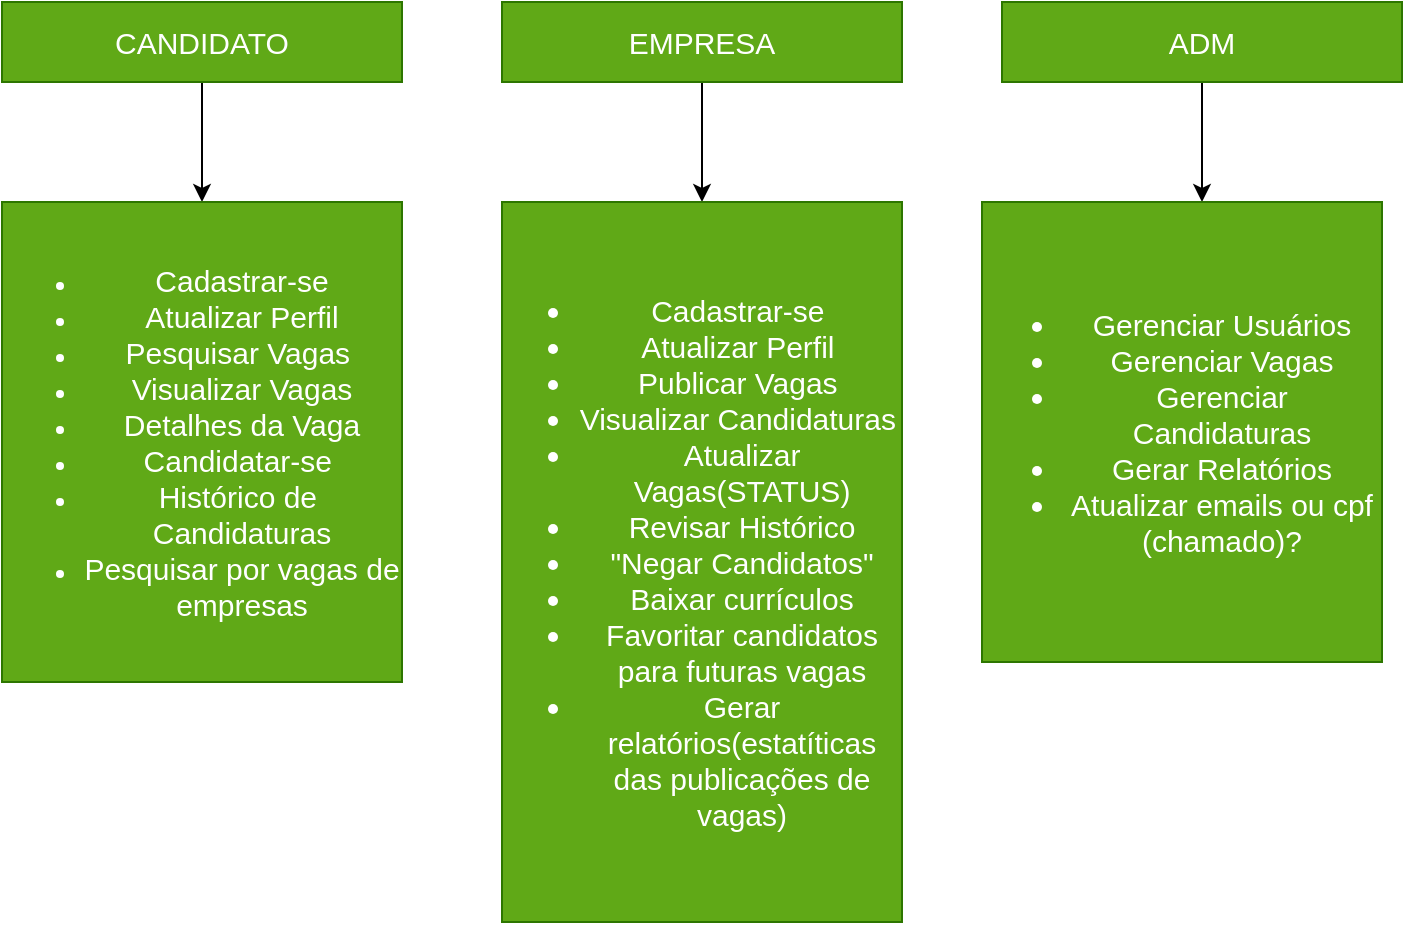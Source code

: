 <mxfile>
    <diagram id="9yviPP4A8XzfeQcpLb3o" name="Page-1">
        <mxGraphModel dx="1036" dy="854" grid="1" gridSize="10" guides="1" tooltips="1" connect="1" arrows="1" fold="1" page="1" pageScale="1" pageWidth="850" pageHeight="1100" math="0" shadow="0">
            <root>
                <mxCell id="0"/>
                <mxCell id="1" parent="0"/>
                <mxCell id="3" style="edgeStyle=none;html=1;fontSize=15;" edge="1" parent="1" source="2">
                    <mxGeometry relative="1" as="geometry">
                        <mxPoint x="120" y="120" as="targetPoint"/>
                    </mxGeometry>
                </mxCell>
                <mxCell id="2" value="&lt;font style=&quot;font-size: 15px;&quot;&gt;CANDIDATO&lt;/font&gt;" style="whiteSpace=wrap;html=1;fillColor=#60a917;fontColor=#ffffff;strokeColor=#2D7600;" vertex="1" parent="1">
                    <mxGeometry x="20" y="20" width="200" height="40" as="geometry"/>
                </mxCell>
                <mxCell id="4" value="&lt;ul&gt;&lt;li&gt;&lt;font style=&quot;font-size: 15px;&quot;&gt;Cadastrar-se &lt;/font&gt;&lt;/li&gt;&lt;li&gt;&lt;font style=&quot;font-size: 15px;&quot;&gt;Atualizar Perfil &lt;/font&gt;&lt;/li&gt;&lt;li&gt;&lt;font style=&quot;font-size: 15px;&quot;&gt;Pesquisar Vagas&amp;nbsp; &lt;/font&gt;&lt;/li&gt;&lt;li&gt;&lt;font style=&quot;font-size: 15px;&quot;&gt;Visualizar Vagas&lt;/font&gt;&lt;/li&gt;&lt;li&gt;&lt;span style=&quot;font-size: 15px; background-color: initial;&quot;&gt;Detalhes da Vaga&lt;/span&gt;&lt;/li&gt;&lt;li&gt;&lt;span style=&quot;font-size: 15px; background-color: initial;&quot;&gt;Candidatar-se&amp;nbsp;&lt;/span&gt;&lt;/li&gt;&lt;li&gt;&lt;font style=&quot;font-size: 15px;&quot;&gt;Histórico de&amp;nbsp; Candidaturas&lt;/font&gt;&lt;/li&gt;&lt;li&gt;&lt;span style=&quot;font-size: 15px;&quot;&gt;Pesquisar por vagas de empresas&lt;/span&gt;&lt;/li&gt;&lt;/ul&gt;" style="whiteSpace=wrap;html=1;fillColor=#60a917;fontColor=#ffffff;strokeColor=#2D7600;" vertex="1" parent="1">
                    <mxGeometry x="20" y="120" width="200" height="240" as="geometry"/>
                </mxCell>
                <mxCell id="6" style="edgeStyle=none;html=1;fontSize=15;" edge="1" parent="1" source="5">
                    <mxGeometry relative="1" as="geometry">
                        <mxPoint x="370" y="120" as="targetPoint"/>
                    </mxGeometry>
                </mxCell>
                <mxCell id="5" value="&lt;span style=&quot;font-size: 15px;&quot;&gt;EMPRESA&lt;/span&gt;" style="whiteSpace=wrap;html=1;fillColor=#60a917;fontColor=#ffffff;strokeColor=#2D7600;" vertex="1" parent="1">
                    <mxGeometry x="270" y="20" width="200" height="40" as="geometry"/>
                </mxCell>
                <mxCell id="7" value="&lt;ul style=&quot;font-size: 15px;&quot;&gt;&lt;li&gt;&lt;font style=&quot;font-size: 15px;&quot;&gt;Cadastrar-se&amp;nbsp;&lt;/font&gt;&lt;/li&gt;&lt;li&gt;&lt;font style=&quot;font-size: 15px;&quot;&gt;Atualizar Perfil&amp;nbsp;&lt;/font&gt;&lt;/li&gt;&lt;li&gt;&lt;font style=&quot;font-size: 15px;&quot;&gt;Publicar Vagas&amp;nbsp;&lt;/font&gt;&lt;/li&gt;&lt;li&gt;&lt;font style=&quot;font-size: 15px;&quot;&gt;Visualizar&amp;nbsp;&lt;/font&gt;Candidaturas&amp;nbsp;&lt;/li&gt;&lt;li&gt;Atualizar Vagas(STATUS)&lt;/li&gt;&lt;li&gt;Revisar Histórico&lt;/li&gt;&lt;li&gt;&quot;Negar Candidatos&quot;&lt;/li&gt;&lt;li&gt;Baixar currículos&lt;/li&gt;&lt;li&gt;Favoritar candidatos para futuras vagas&lt;/li&gt;&lt;li&gt;Gerar relatórios(estatíticas das publicações de vagas)&lt;/li&gt;&lt;/ul&gt;" style="whiteSpace=wrap;html=1;fillColor=#60a917;fontColor=#ffffff;strokeColor=#2D7600;" vertex="1" parent="1">
                    <mxGeometry x="270" y="120" width="200" height="360" as="geometry"/>
                </mxCell>
                <mxCell id="9" style="edgeStyle=none;html=1;fontSize=15;" edge="1" parent="1" source="8">
                    <mxGeometry relative="1" as="geometry">
                        <mxPoint x="620.0" y="120.0" as="targetPoint"/>
                    </mxGeometry>
                </mxCell>
                <mxCell id="8" value="&lt;span style=&quot;font-size: 15px;&quot;&gt;ADM&lt;/span&gt;" style="whiteSpace=wrap;html=1;fillColor=#60a917;fontColor=#ffffff;strokeColor=#2D7600;" vertex="1" parent="1">
                    <mxGeometry x="520" y="20" width="200" height="40" as="geometry"/>
                </mxCell>
                <mxCell id="10" value="&lt;ul style=&quot;font-size: 15px;&quot;&gt;&lt;li&gt;Gerenciar Usuários&lt;/li&gt;&lt;li&gt;Gerenciar Vagas&lt;/li&gt;&lt;li&gt;Gerenciar Candidaturas&lt;/li&gt;&lt;li&gt;Gerar Relatórios&lt;/li&gt;&lt;li&gt;Atualizar emails ou cpf (chamado)?&lt;/li&gt;&lt;/ul&gt;" style="whiteSpace=wrap;html=1;fillColor=#60a917;fontColor=#ffffff;strokeColor=#2D7600;" vertex="1" parent="1">
                    <mxGeometry x="510" y="120" width="200" height="230" as="geometry"/>
                </mxCell>
            </root>
        </mxGraphModel>
    </diagram>
</mxfile>